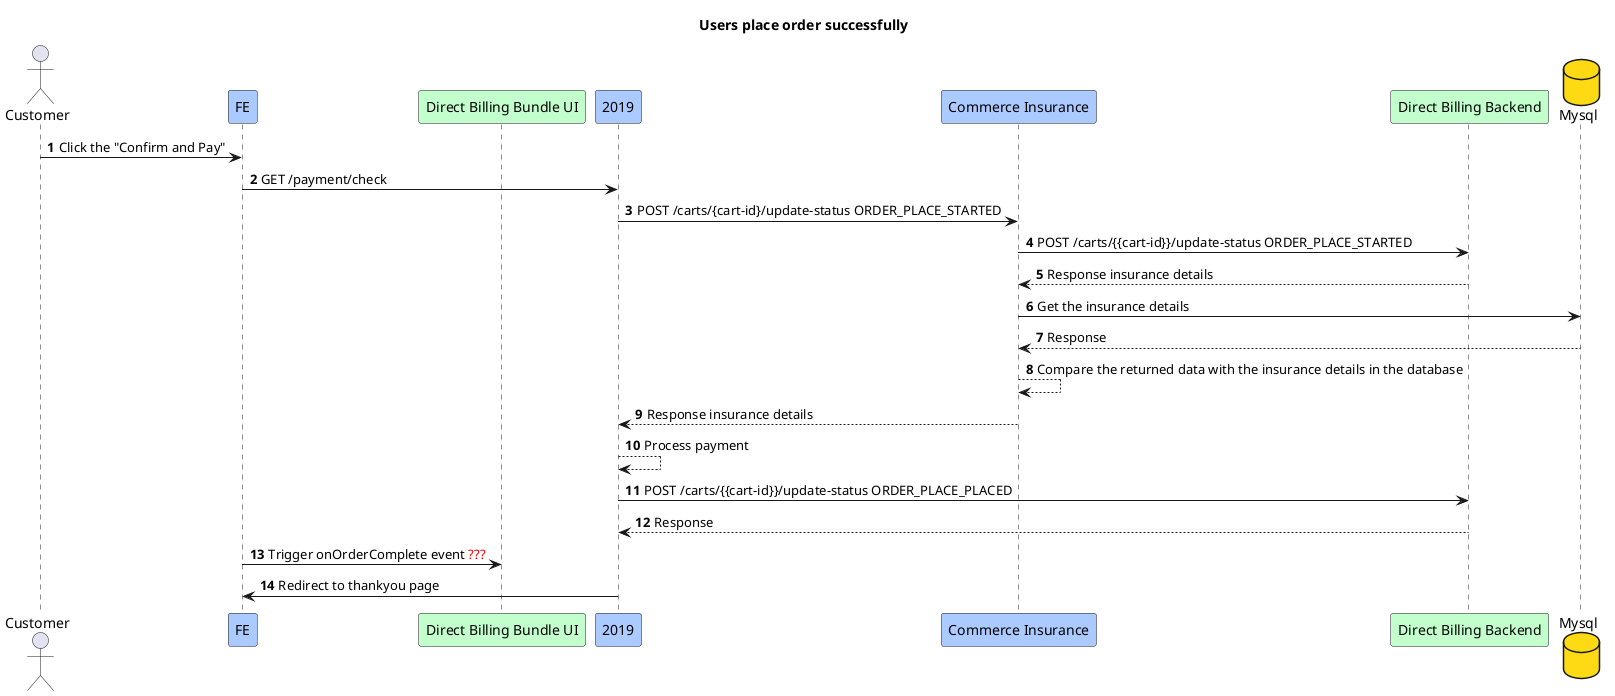 @startuml
title Users place order successfully
actor Customer
participant FE #abcaff
participant "Direct Billing Bundle UI" #c3ffcd
participant "2019" #abcaff
participant "Commerce Insurance" #abcaff
participant "Direct Billing Backend" #c3ffcd
database "Mysql" #fdda14

autonumber
Customer -> FE:Click the "Confirm and Pay"
FE -> 2019:GET /payment/check
2019 -> "Commerce Insurance":POST /carts/{cart-id}/update-status ORDER_PLACE_STARTED
"Commerce Insurance" -> "Direct Billing Backend":POST /carts/{{cart-id}}/update-status ORDER_PLACE_STARTED
"Direct Billing Backend" --> "Commerce Insurance":Response insurance details
"Commerce Insurance" -> "Mysql":Get the insurance details
"Mysql" --> "Commerce Insurance":Response
"Commerce Insurance" --> "Commerce Insurance" :Compare the returned data with the insurance details in the database
"Commerce Insurance"  --> 2019:Response insurance details

2019 --> 2019:Process payment
2019 -> "Direct Billing Backend":POST /carts/{{cart-id}}/update-status ORDER_PLACE_PLACED
"Direct Billing Backend" --> 2019:Response
FE -> "Direct Billing Bundle UI":Trigger onOrderComplete event <font color=red>???
2019 -> FE:Redirect to thankyou page

@enduml

